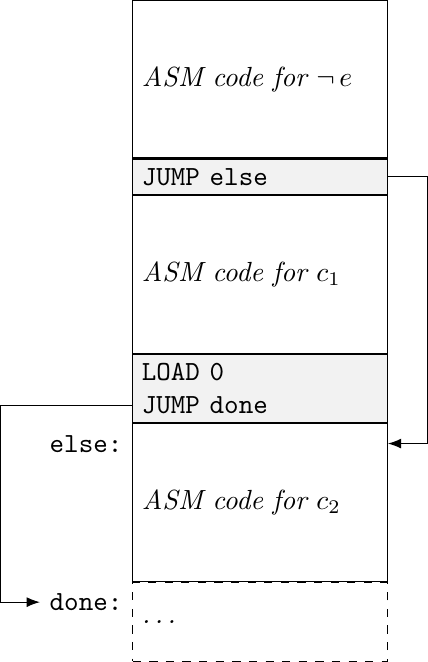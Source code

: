 \documentclass[tikz]{standalone}
\usetikzlibrary{calc, positioning, arrows.meta}
\begin{document}
\tikzset{
  placeholder/.style = {
    draw,
    rectangle,
    text width=3cm,
    minimum height=2cm,
    font=\itshape
   },
  asm/.style = {
    draw,
    rectangle,
    text width=3cm,
    fill=black!5,
    font=\ttfamily
  },
  next/.style = {
    placeholder,
    minimum height=1cm,
    dashed,
  },
  label/.style = {
    font=\ttfamily,
    minimum height=0.5cm,
    minimum width=1cm,
    align=flush right,
    anchor=north east
  }
}
\begin{tikzpicture}[node distance=0cm, minimum width=2cm]
  \node[placeholder] (test) {ASM code for $\neg \, e$} ;
  \node[asm, below=of test] (goto-else) {JUMP else};
  \coordinate[right=0.5cm of goto-else] (c1) {};
  \node[placeholder, below=of goto-else] (then) {ASM code for $c_1$} ;
  \node[asm, below=of then] (goto-done) {LOAD 0 \\ JUMP done} ;
  \coordinate (c2) at ($(goto-done.west)!0.5!(goto-done.south west)$) {};
  \node[placeholder, below=of goto-done] (else) {ASM code for $c_2$} ;
  \node[label] (else-label) at (else.north west) {else:} ;
  \node[next, below=of else] (done) {\ldots};
  \node[label] (done-label) at (done.north west) {done:};
  \coordinate[left=0.5cm of done-label] (c3) {};
  \draw[->,-Latex] (goto-else) -- (c1) |- (else-label -| else.east) {};
  \draw[->,-Latex] (c2) -| (c3) -- (done-label) {};
\end{tikzpicture}
\end{document}